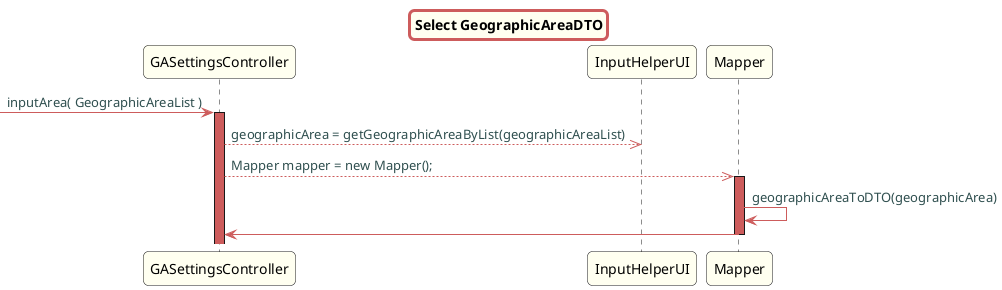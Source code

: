 @startuml

title Select GeographicAreaDTO

skinparam titleBorderRoundCorner 10
skinparam titleBorderThickness 3
skinparam titleBorderColor indianred
skinparam titleBackgroundColor ivory
skinparam FontName quicksand

skinparam actor {
 	BorderColor indianred
 	}

 skinparam sequence {
 	LifeLineBackgroundColor indianred
 	ParticipantBackgroundColor ivory
 }

 skinparam roundcorner 10

 skinparam component {
   arrowThickness 1
   ArrowFontName Verdana
   ArrowColor indianred
   ArrowFontColor darkslategrey
 }

-> GASettingsController: inputArea( GeographicAreaList )
activate GASettingsController
GASettingsController -->> InputHelperUI: geographicArea = getGeographicAreaByList(geographicAreaList)
GASettingsController -->> Mapper: Mapper mapper = new Mapper();
activate Mapper
Mapper -> Mapper: geographicAreaToDTO(geographicArea)
Mapper -> GASettingsController
deactivate Mapper

@enduml